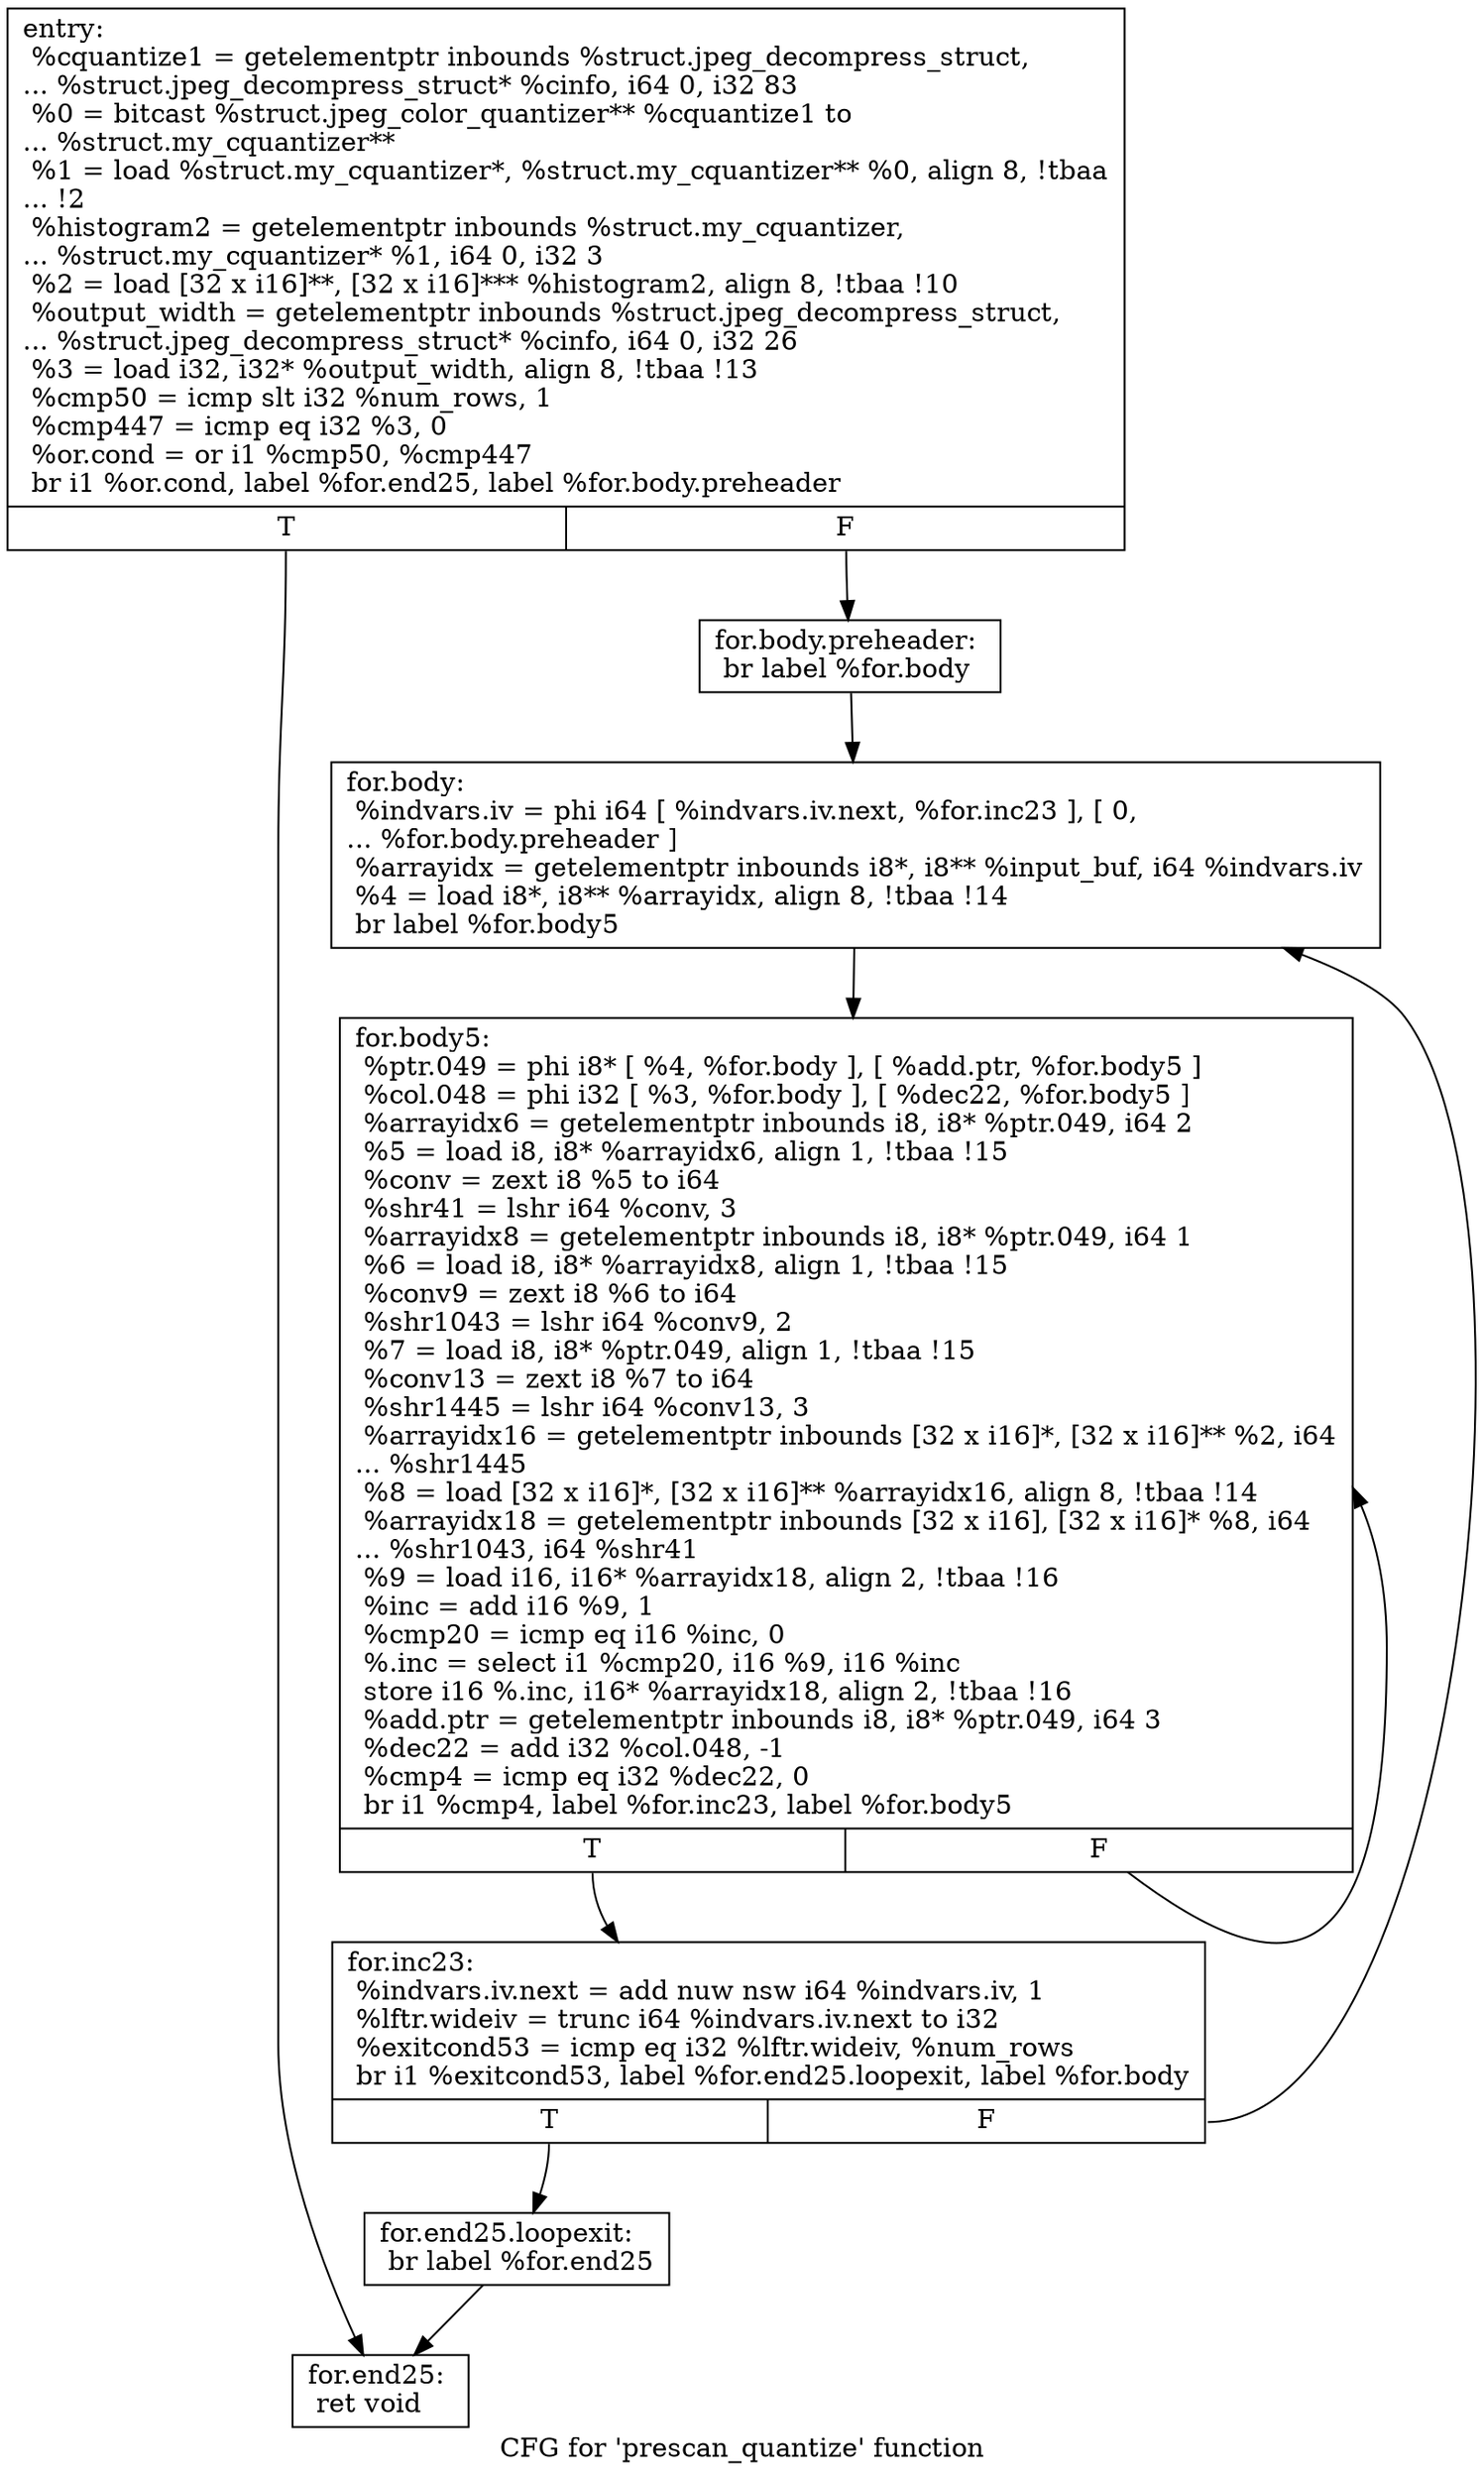 digraph "CFG for 'prescan_quantize' function" {
	label="CFG for 'prescan_quantize' function";

	Node0x6276700 [shape=record,label="{entry:\l  %cquantize1 = getelementptr inbounds %struct.jpeg_decompress_struct,\l... %struct.jpeg_decompress_struct* %cinfo, i64 0, i32 83\l  %0 = bitcast %struct.jpeg_color_quantizer** %cquantize1 to\l... %struct.my_cquantizer**\l  %1 = load %struct.my_cquantizer*, %struct.my_cquantizer** %0, align 8, !tbaa\l... !2\l  %histogram2 = getelementptr inbounds %struct.my_cquantizer,\l... %struct.my_cquantizer* %1, i64 0, i32 3\l  %2 = load [32 x i16]**, [32 x i16]*** %histogram2, align 8, !tbaa !10\l  %output_width = getelementptr inbounds %struct.jpeg_decompress_struct,\l... %struct.jpeg_decompress_struct* %cinfo, i64 0, i32 26\l  %3 = load i32, i32* %output_width, align 8, !tbaa !13\l  %cmp50 = icmp slt i32 %num_rows, 1\l  %cmp447 = icmp eq i32 %3, 0\l  %or.cond = or i1 %cmp50, %cmp447\l  br i1 %or.cond, label %for.end25, label %for.body.preheader\l|{<s0>T|<s1>F}}"];
	Node0x6276700:s0 -> Node0x626afb0;
	Node0x6276700:s1 -> Node0x626b0c0;
	Node0x626b0c0 [shape=record,label="{for.body.preheader:                               \l  br label %for.body\l}"];
	Node0x626b0c0 -> Node0x626b370;
	Node0x626b370 [shape=record,label="{for.body:                                         \l  %indvars.iv = phi i64 [ %indvars.iv.next, %for.inc23 ], [ 0,\l... %for.body.preheader ]\l  %arrayidx = getelementptr inbounds i8*, i8** %input_buf, i64 %indvars.iv\l  %4 = load i8*, i8** %arrayidx, align 8, !tbaa !14\l  br label %for.body5\l}"];
	Node0x626b370 -> Node0x626b720;
	Node0x626b720 [shape=record,label="{for.body5:                                        \l  %ptr.049 = phi i8* [ %4, %for.body ], [ %add.ptr, %for.body5 ]\l  %col.048 = phi i32 [ %3, %for.body ], [ %dec22, %for.body5 ]\l  %arrayidx6 = getelementptr inbounds i8, i8* %ptr.049, i64 2\l  %5 = load i8, i8* %arrayidx6, align 1, !tbaa !15\l  %conv = zext i8 %5 to i64\l  %shr41 = lshr i64 %conv, 3\l  %arrayidx8 = getelementptr inbounds i8, i8* %ptr.049, i64 1\l  %6 = load i8, i8* %arrayidx8, align 1, !tbaa !15\l  %conv9 = zext i8 %6 to i64\l  %shr1043 = lshr i64 %conv9, 2\l  %7 = load i8, i8* %ptr.049, align 1, !tbaa !15\l  %conv13 = zext i8 %7 to i64\l  %shr1445 = lshr i64 %conv13, 3\l  %arrayidx16 = getelementptr inbounds [32 x i16]*, [32 x i16]** %2, i64\l... %shr1445\l  %8 = load [32 x i16]*, [32 x i16]** %arrayidx16, align 8, !tbaa !14\l  %arrayidx18 = getelementptr inbounds [32 x i16], [32 x i16]* %8, i64\l... %shr1043, i64 %shr41\l  %9 = load i16, i16* %arrayidx18, align 2, !tbaa !16\l  %inc = add i16 %9, 1\l  %cmp20 = icmp eq i16 %inc, 0\l  %.inc = select i1 %cmp20, i16 %9, i16 %inc\l  store i16 %.inc, i16* %arrayidx18, align 2, !tbaa !16\l  %add.ptr = getelementptr inbounds i8, i8* %ptr.049, i64 3\l  %dec22 = add i32 %col.048, -1\l  %cmp4 = icmp eq i32 %dec22, 0\l  br i1 %cmp4, label %for.inc23, label %for.body5\l|{<s0>T|<s1>F}}"];
	Node0x626b720:s0 -> Node0x626b3f0;
	Node0x626b720:s1 -> Node0x626b720;
	Node0x626b3f0 [shape=record,label="{for.inc23:                                        \l  %indvars.iv.next = add nuw nsw i64 %indvars.iv, 1\l  %lftr.wideiv = trunc i64 %indvars.iv.next to i32\l  %exitcond53 = icmp eq i32 %lftr.wideiv, %num_rows\l  br i1 %exitcond53, label %for.end25.loopexit, label %for.body\l|{<s0>T|<s1>F}}"];
	Node0x626b3f0:s0 -> Node0x6280800;
	Node0x626b3f0:s1 -> Node0x626b370;
	Node0x6280800 [shape=record,label="{for.end25.loopexit:                               \l  br label %for.end25\l}"];
	Node0x6280800 -> Node0x626afb0;
	Node0x626afb0 [shape=record,label="{for.end25:                                        \l  ret void\l}"];
}
